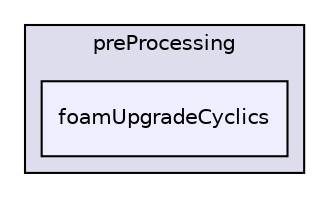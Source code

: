 digraph "applications/utilities/preProcessing/foamUpgradeCyclics" {
  bgcolor=transparent;
  compound=true
  node [ fontsize="10", fontname="Helvetica"];
  edge [ labelfontsize="10", labelfontname="Helvetica"];
  subgraph clusterdir_2cb9088fcfa5d85f3ea0b5a37d6be287 {
    graph [ bgcolor="#ddddee", pencolor="black", label="preProcessing" fontname="Helvetica", fontsize="10", URL="dir_2cb9088fcfa5d85f3ea0b5a37d6be287.html"]
  dir_8478ec309155dfd90413f6dbcc5213e3 [shape=box, label="foamUpgradeCyclics", style="filled", fillcolor="#eeeeff", pencolor="black", URL="dir_8478ec309155dfd90413f6dbcc5213e3.html"];
  }
}
